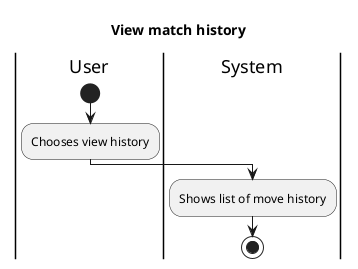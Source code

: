 @startuml "Activity diagram"
title "View match history"
|User|
start
:Chooses view history;
|System|
:Shows list of move history;
stop
@enduml
